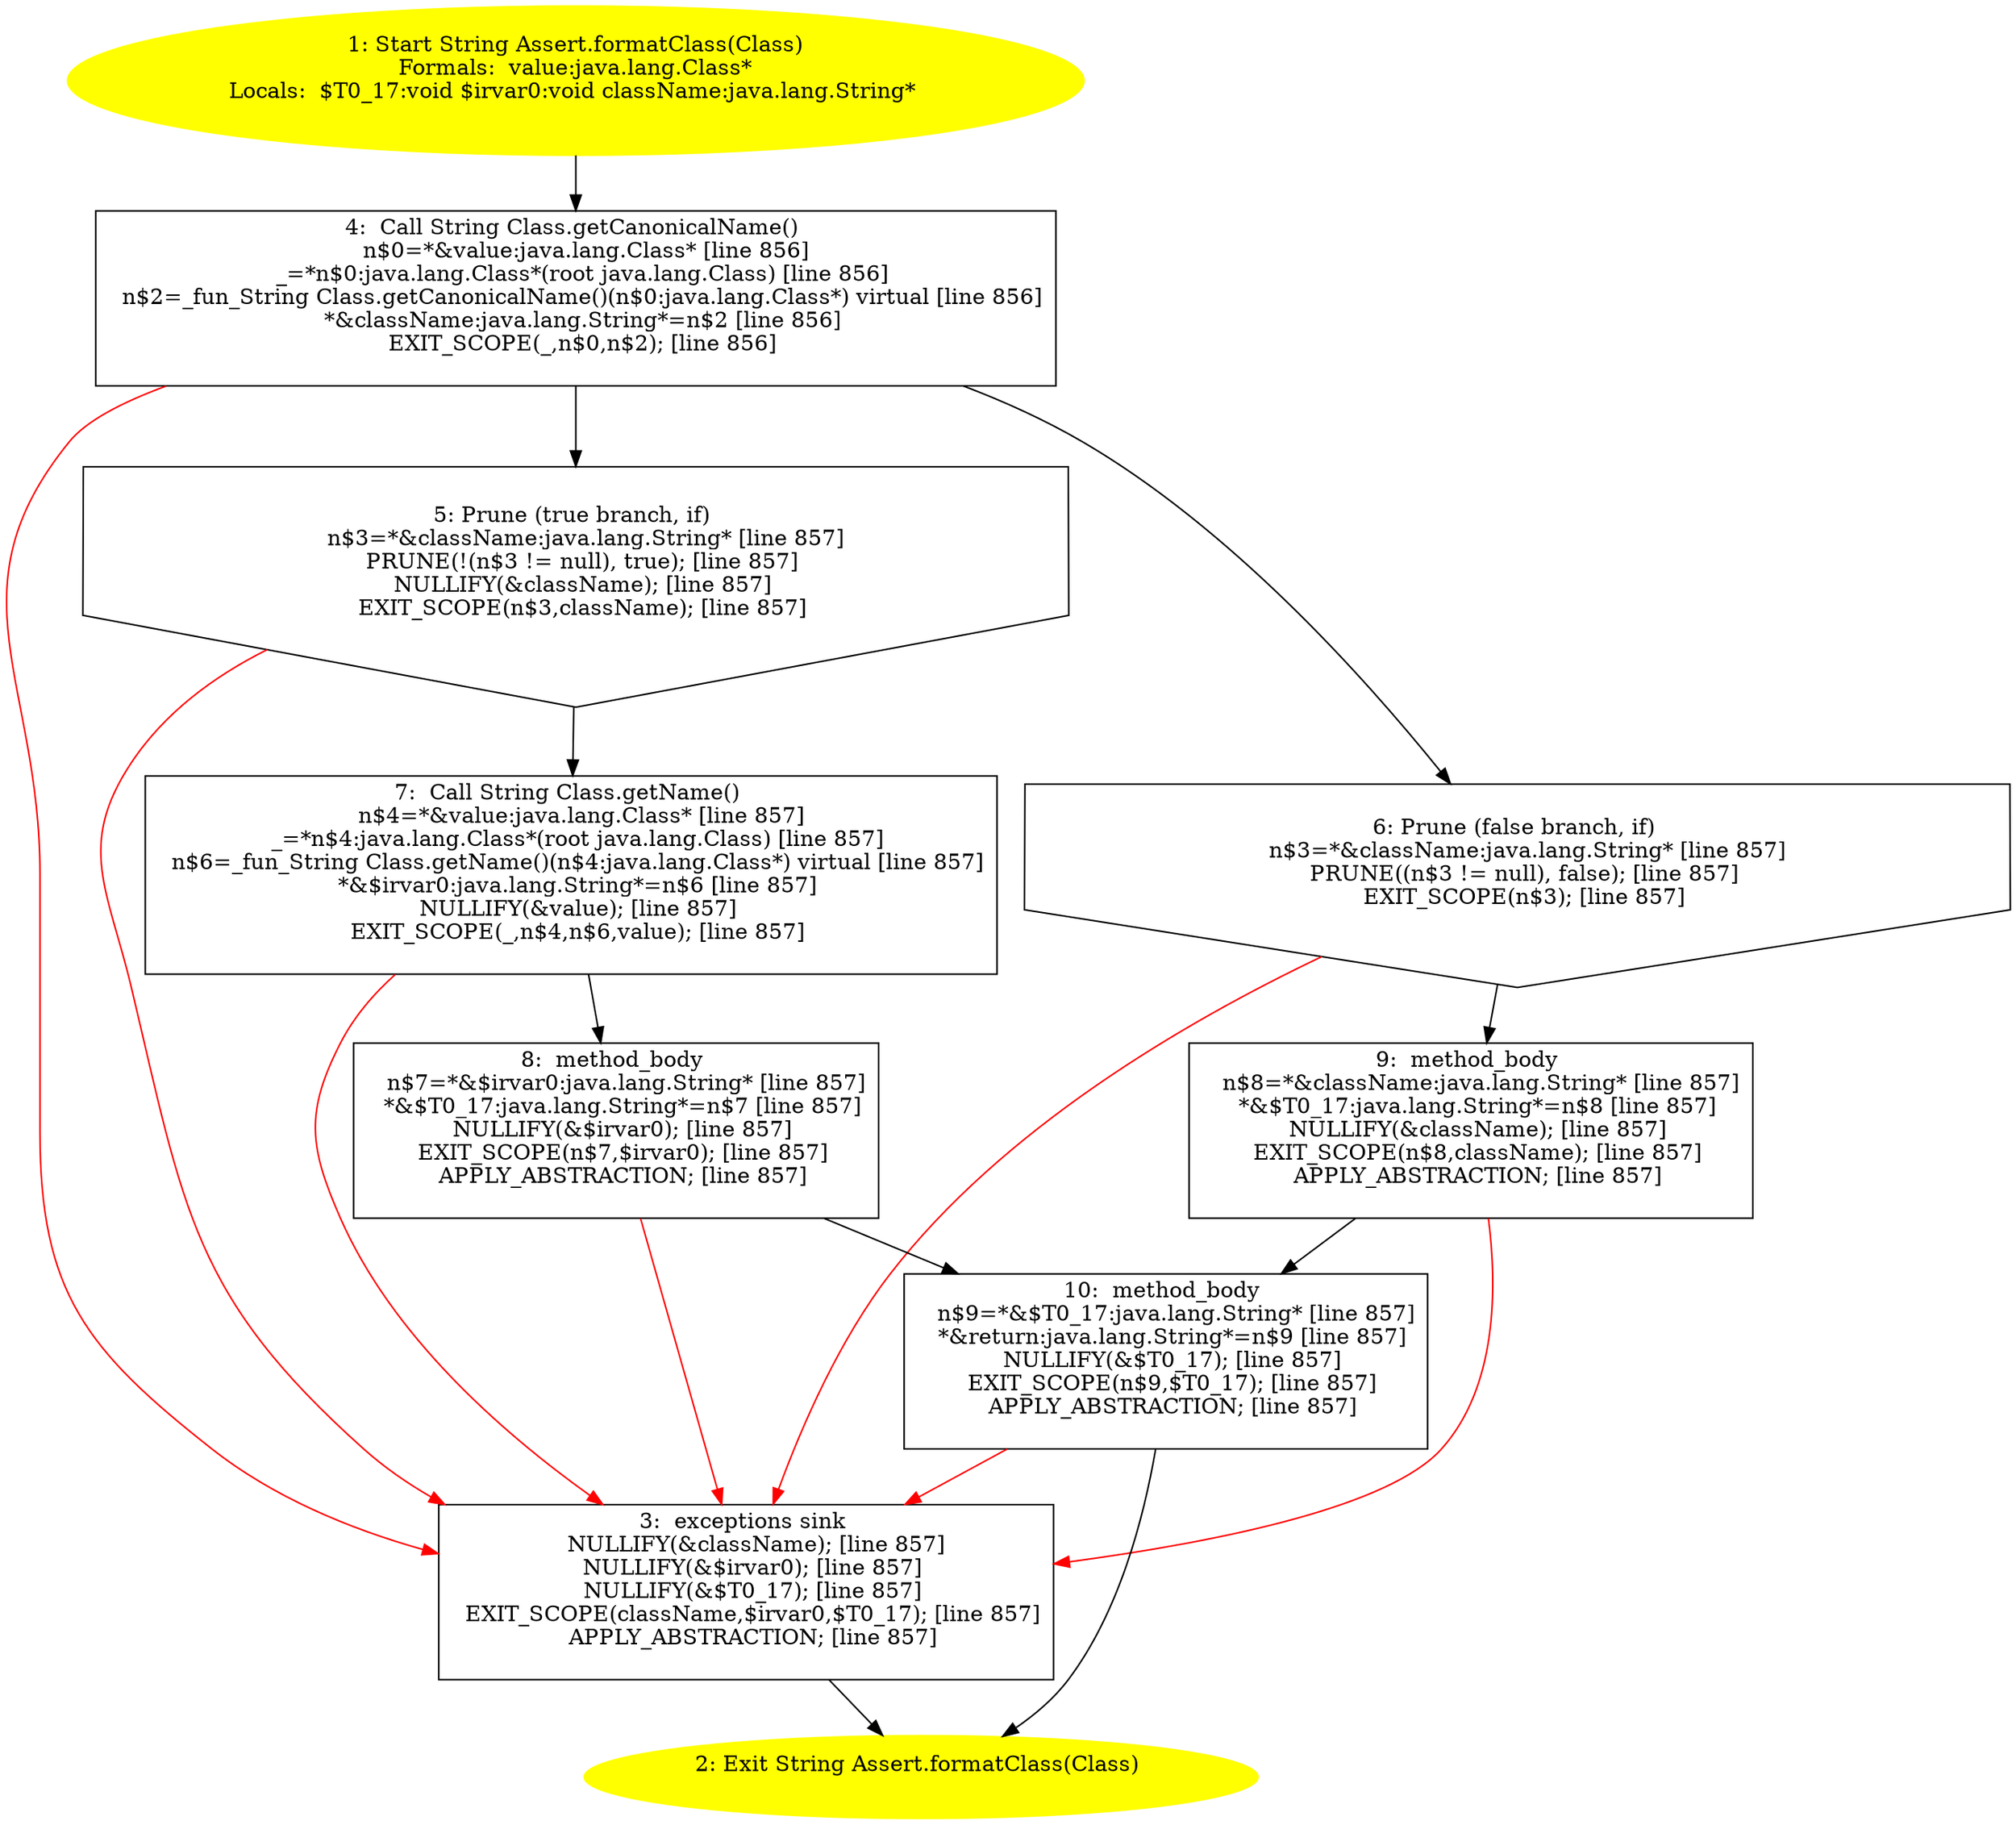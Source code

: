 /* @generated */
digraph cfg {
"org.junit.Assert.formatClass(java.lang.Class):java.lang.String.470f64577a96dd1f3a41e4ed1a8e80ef_1" [label="1: Start String Assert.formatClass(Class)\nFormals:  value:java.lang.Class*\nLocals:  $T0_17:void $irvar0:void className:java.lang.String* \n  " color=yellow style=filled]
	

	 "org.junit.Assert.formatClass(java.lang.Class):java.lang.String.470f64577a96dd1f3a41e4ed1a8e80ef_1" -> "org.junit.Assert.formatClass(java.lang.Class):java.lang.String.470f64577a96dd1f3a41e4ed1a8e80ef_4" ;
"org.junit.Assert.formatClass(java.lang.Class):java.lang.String.470f64577a96dd1f3a41e4ed1a8e80ef_2" [label="2: Exit String Assert.formatClass(Class) \n  " color=yellow style=filled]
	

"org.junit.Assert.formatClass(java.lang.Class):java.lang.String.470f64577a96dd1f3a41e4ed1a8e80ef_3" [label="3:  exceptions sink \n   NULLIFY(&className); [line 857]\n  NULLIFY(&$irvar0); [line 857]\n  NULLIFY(&$T0_17); [line 857]\n  EXIT_SCOPE(className,$irvar0,$T0_17); [line 857]\n  APPLY_ABSTRACTION; [line 857]\n " shape="box"]
	

	 "org.junit.Assert.formatClass(java.lang.Class):java.lang.String.470f64577a96dd1f3a41e4ed1a8e80ef_3" -> "org.junit.Assert.formatClass(java.lang.Class):java.lang.String.470f64577a96dd1f3a41e4ed1a8e80ef_2" ;
"org.junit.Assert.formatClass(java.lang.Class):java.lang.String.470f64577a96dd1f3a41e4ed1a8e80ef_4" [label="4:  Call String Class.getCanonicalName() \n   n$0=*&value:java.lang.Class* [line 856]\n  _=*n$0:java.lang.Class*(root java.lang.Class) [line 856]\n  n$2=_fun_String Class.getCanonicalName()(n$0:java.lang.Class*) virtual [line 856]\n  *&className:java.lang.String*=n$2 [line 856]\n  EXIT_SCOPE(_,n$0,n$2); [line 856]\n " shape="box"]
	

	 "org.junit.Assert.formatClass(java.lang.Class):java.lang.String.470f64577a96dd1f3a41e4ed1a8e80ef_4" -> "org.junit.Assert.formatClass(java.lang.Class):java.lang.String.470f64577a96dd1f3a41e4ed1a8e80ef_5" ;
	 "org.junit.Assert.formatClass(java.lang.Class):java.lang.String.470f64577a96dd1f3a41e4ed1a8e80ef_4" -> "org.junit.Assert.formatClass(java.lang.Class):java.lang.String.470f64577a96dd1f3a41e4ed1a8e80ef_6" ;
	 "org.junit.Assert.formatClass(java.lang.Class):java.lang.String.470f64577a96dd1f3a41e4ed1a8e80ef_4" -> "org.junit.Assert.formatClass(java.lang.Class):java.lang.String.470f64577a96dd1f3a41e4ed1a8e80ef_3" [color="red" ];
"org.junit.Assert.formatClass(java.lang.Class):java.lang.String.470f64577a96dd1f3a41e4ed1a8e80ef_5" [label="5: Prune (true branch, if) \n   n$3=*&className:java.lang.String* [line 857]\n  PRUNE(!(n$3 != null), true); [line 857]\n  NULLIFY(&className); [line 857]\n  EXIT_SCOPE(n$3,className); [line 857]\n " shape="invhouse"]
	

	 "org.junit.Assert.formatClass(java.lang.Class):java.lang.String.470f64577a96dd1f3a41e4ed1a8e80ef_5" -> "org.junit.Assert.formatClass(java.lang.Class):java.lang.String.470f64577a96dd1f3a41e4ed1a8e80ef_7" ;
	 "org.junit.Assert.formatClass(java.lang.Class):java.lang.String.470f64577a96dd1f3a41e4ed1a8e80ef_5" -> "org.junit.Assert.formatClass(java.lang.Class):java.lang.String.470f64577a96dd1f3a41e4ed1a8e80ef_3" [color="red" ];
"org.junit.Assert.formatClass(java.lang.Class):java.lang.String.470f64577a96dd1f3a41e4ed1a8e80ef_6" [label="6: Prune (false branch, if) \n   n$3=*&className:java.lang.String* [line 857]\n  PRUNE((n$3 != null), false); [line 857]\n  EXIT_SCOPE(n$3); [line 857]\n " shape="invhouse"]
	

	 "org.junit.Assert.formatClass(java.lang.Class):java.lang.String.470f64577a96dd1f3a41e4ed1a8e80ef_6" -> "org.junit.Assert.formatClass(java.lang.Class):java.lang.String.470f64577a96dd1f3a41e4ed1a8e80ef_9" ;
	 "org.junit.Assert.formatClass(java.lang.Class):java.lang.String.470f64577a96dd1f3a41e4ed1a8e80ef_6" -> "org.junit.Assert.formatClass(java.lang.Class):java.lang.String.470f64577a96dd1f3a41e4ed1a8e80ef_3" [color="red" ];
"org.junit.Assert.formatClass(java.lang.Class):java.lang.String.470f64577a96dd1f3a41e4ed1a8e80ef_7" [label="7:  Call String Class.getName() \n   n$4=*&value:java.lang.Class* [line 857]\n  _=*n$4:java.lang.Class*(root java.lang.Class) [line 857]\n  n$6=_fun_String Class.getName()(n$4:java.lang.Class*) virtual [line 857]\n  *&$irvar0:java.lang.String*=n$6 [line 857]\n  NULLIFY(&value); [line 857]\n  EXIT_SCOPE(_,n$4,n$6,value); [line 857]\n " shape="box"]
	

	 "org.junit.Assert.formatClass(java.lang.Class):java.lang.String.470f64577a96dd1f3a41e4ed1a8e80ef_7" -> "org.junit.Assert.formatClass(java.lang.Class):java.lang.String.470f64577a96dd1f3a41e4ed1a8e80ef_8" ;
	 "org.junit.Assert.formatClass(java.lang.Class):java.lang.String.470f64577a96dd1f3a41e4ed1a8e80ef_7" -> "org.junit.Assert.formatClass(java.lang.Class):java.lang.String.470f64577a96dd1f3a41e4ed1a8e80ef_3" [color="red" ];
"org.junit.Assert.formatClass(java.lang.Class):java.lang.String.470f64577a96dd1f3a41e4ed1a8e80ef_8" [label="8:  method_body \n   n$7=*&$irvar0:java.lang.String* [line 857]\n  *&$T0_17:java.lang.String*=n$7 [line 857]\n  NULLIFY(&$irvar0); [line 857]\n  EXIT_SCOPE(n$7,$irvar0); [line 857]\n  APPLY_ABSTRACTION; [line 857]\n " shape="box"]
	

	 "org.junit.Assert.formatClass(java.lang.Class):java.lang.String.470f64577a96dd1f3a41e4ed1a8e80ef_8" -> "org.junit.Assert.formatClass(java.lang.Class):java.lang.String.470f64577a96dd1f3a41e4ed1a8e80ef_10" ;
	 "org.junit.Assert.formatClass(java.lang.Class):java.lang.String.470f64577a96dd1f3a41e4ed1a8e80ef_8" -> "org.junit.Assert.formatClass(java.lang.Class):java.lang.String.470f64577a96dd1f3a41e4ed1a8e80ef_3" [color="red" ];
"org.junit.Assert.formatClass(java.lang.Class):java.lang.String.470f64577a96dd1f3a41e4ed1a8e80ef_9" [label="9:  method_body \n   n$8=*&className:java.lang.String* [line 857]\n  *&$T0_17:java.lang.String*=n$8 [line 857]\n  NULLIFY(&className); [line 857]\n  EXIT_SCOPE(n$8,className); [line 857]\n  APPLY_ABSTRACTION; [line 857]\n " shape="box"]
	

	 "org.junit.Assert.formatClass(java.lang.Class):java.lang.String.470f64577a96dd1f3a41e4ed1a8e80ef_9" -> "org.junit.Assert.formatClass(java.lang.Class):java.lang.String.470f64577a96dd1f3a41e4ed1a8e80ef_10" ;
	 "org.junit.Assert.formatClass(java.lang.Class):java.lang.String.470f64577a96dd1f3a41e4ed1a8e80ef_9" -> "org.junit.Assert.formatClass(java.lang.Class):java.lang.String.470f64577a96dd1f3a41e4ed1a8e80ef_3" [color="red" ];
"org.junit.Assert.formatClass(java.lang.Class):java.lang.String.470f64577a96dd1f3a41e4ed1a8e80ef_10" [label="10:  method_body \n   n$9=*&$T0_17:java.lang.String* [line 857]\n  *&return:java.lang.String*=n$9 [line 857]\n  NULLIFY(&$T0_17); [line 857]\n  EXIT_SCOPE(n$9,$T0_17); [line 857]\n  APPLY_ABSTRACTION; [line 857]\n " shape="box"]
	

	 "org.junit.Assert.formatClass(java.lang.Class):java.lang.String.470f64577a96dd1f3a41e4ed1a8e80ef_10" -> "org.junit.Assert.formatClass(java.lang.Class):java.lang.String.470f64577a96dd1f3a41e4ed1a8e80ef_2" ;
	 "org.junit.Assert.formatClass(java.lang.Class):java.lang.String.470f64577a96dd1f3a41e4ed1a8e80ef_10" -> "org.junit.Assert.formatClass(java.lang.Class):java.lang.String.470f64577a96dd1f3a41e4ed1a8e80ef_3" [color="red" ];
}
